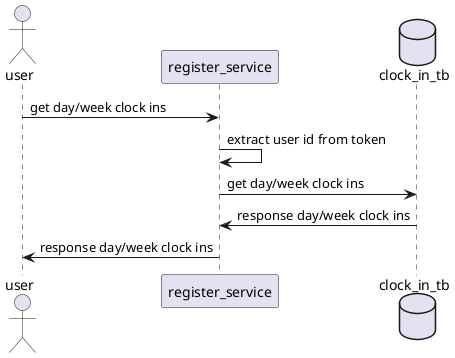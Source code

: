 @startuml clock in flow

actor           user                as user
participant     register_service    as registersvc
database        clock_in_tb         as clockindb

user -> registersvc : get day/week clock ins
registersvc -> registersvc : extract user id from token
registersvc -> clockindb : get day/week clock ins
clockindb -> registersvc : response day/week clock ins
registersvc -> user : response day/week clock ins

@enduml